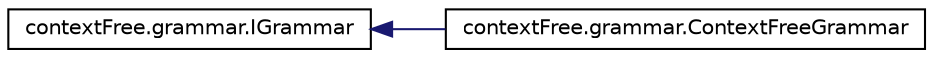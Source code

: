 digraph G
{
  edge [fontname="Helvetica",fontsize="10",labelfontname="Helvetica",labelfontsize="10"];
  node [fontname="Helvetica",fontsize="10",shape=record];
  rankdir="LR";
  Node1 [label="contextFree.grammar.IGrammar",height=0.2,width=0.4,color="black", fillcolor="white", style="filled",URL="$interfacecontext_free_1_1grammar_1_1_i_grammar.html",tooltip="Grammar Interface."];
  Node1 -> Node2 [dir="back",color="midnightblue",fontsize="10",style="solid",fontname="Helvetica"];
  Node2 [label="contextFree.grammar.ContextFreeGrammar",height=0.2,width=0.4,color="black", fillcolor="white", style="filled",URL="$classcontext_free_1_1grammar_1_1_context_free_grammar.html",tooltip="Define a context-free grammar type."];
}
